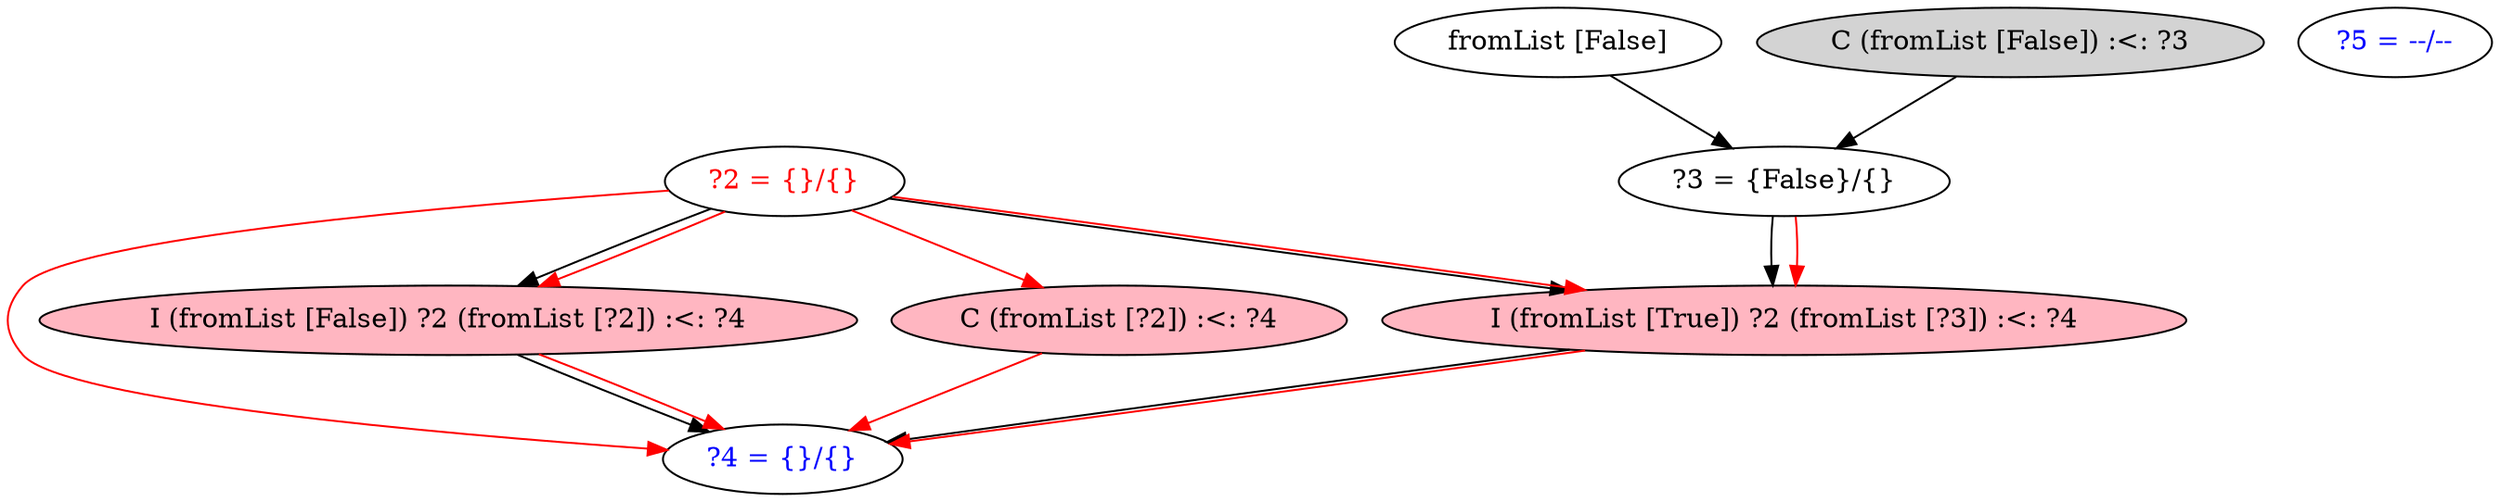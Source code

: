 digraph C {
 "?2 = {}/{}" [fontcolor=red];
 "?3 = {False}/{}" [fontcolor=black];
 "?4 = {}/{}" [fontcolor=blue];
 "?5 = --/--" [fontcolor=blue];
 "fromList [False]" -> "?3 = {False}/{}";
 "?2 = {}/{}" -> "?4 = {}/{}" [color=red];
 "C (fromList [False]) :<: ?3" [style=filled];
 "I (fromList [False]) ?2 (fromList [?2]) :<: ?4" [style=filled];
 "I (fromList [True]) ?2 (fromList [?3]) :<: ?4" [style=filled];
 "C (fromList [?2]) :<: ?4" [style=filled,fillcolor=lightpink];
 "I (fromList [False]) ?2 (fromList [?2]) :<: ?4" [style=filled,fillcolor=lightpink];
 "I (fromList [True]) ?2 (fromList [?3]) :<: ?4" [style=filled,fillcolor=lightpink];
 "?2 = {}/{}" -> "I (fromList [False]) ?2 (fromList [?2]) :<: ?4";
 "?2 = {}/{}" -> "I (fromList [True]) ?2 (fromList [?3]) :<: ?4";
 "?3 = {False}/{}" -> "I (fromList [True]) ?2 (fromList [?3]) :<: ?4";
 "?2 = {}/{}" -> "C (fromList [?2]) :<: ?4"[color=red];
 "?2 = {}/{}" -> "I (fromList [False]) ?2 (fromList [?2]) :<: ?4"[color=red];
 "?2 = {}/{}" -> "I (fromList [True]) ?2 (fromList [?3]) :<: ?4"[color=red];
 "?3 = {False}/{}" -> "I (fromList [True]) ?2 (fromList [?3]) :<: ?4"[color=red];
 "C (fromList [False]) :<: ?3" -> "?3 = {False}/{}";
 "I (fromList [False]) ?2 (fromList [?2]) :<: ?4" -> "?4 = {}/{}";
 "I (fromList [True]) ?2 (fromList [?3]) :<: ?4" -> "?4 = {}/{}";
 "C (fromList [?2]) :<: ?4" -> "?4 = {}/{}"[color=red];
 "I (fromList [False]) ?2 (fromList [?2]) :<: ?4" -> "?4 = {}/{}"[color=red];
 "I (fromList [True]) ?2 (fromList [?3]) :<: ?4" -> "?4 = {}/{}"[color=red];
}